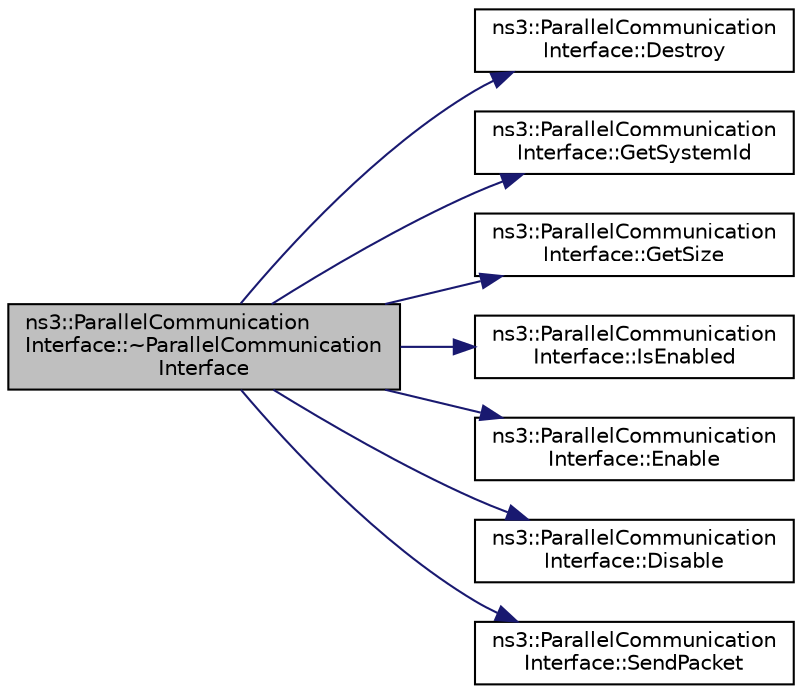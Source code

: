 digraph "ns3::ParallelCommunicationInterface::~ParallelCommunicationInterface"
{
  edge [fontname="Helvetica",fontsize="10",labelfontname="Helvetica",labelfontsize="10"];
  node [fontname="Helvetica",fontsize="10",shape=record];
  rankdir="LR";
  Node1 [label="ns3::ParallelCommunication\lInterface::~ParallelCommunication\lInterface",height=0.2,width=0.4,color="black", fillcolor="grey75", style="filled", fontcolor="black"];
  Node1 -> Node2 [color="midnightblue",fontsize="10",style="solid"];
  Node2 [label="ns3::ParallelCommunication\lInterface::Destroy",height=0.2,width=0.4,color="black", fillcolor="white", style="filled",URL="$d5/d06/classns3_1_1ParallelCommunicationInterface.html#ab647bad738a7ae91d8a993880c7ece10"];
  Node1 -> Node3 [color="midnightblue",fontsize="10",style="solid"];
  Node3 [label="ns3::ParallelCommunication\lInterface::GetSystemId",height=0.2,width=0.4,color="black", fillcolor="white", style="filled",URL="$d5/d06/classns3_1_1ParallelCommunicationInterface.html#a9070c6c68ffa2223d422f132ec8e27b9"];
  Node1 -> Node4 [color="midnightblue",fontsize="10",style="solid"];
  Node4 [label="ns3::ParallelCommunication\lInterface::GetSize",height=0.2,width=0.4,color="black", fillcolor="white", style="filled",URL="$d5/d06/classns3_1_1ParallelCommunicationInterface.html#ab9700002497437a15959e9009eedfcdb"];
  Node1 -> Node5 [color="midnightblue",fontsize="10",style="solid"];
  Node5 [label="ns3::ParallelCommunication\lInterface::IsEnabled",height=0.2,width=0.4,color="black", fillcolor="white", style="filled",URL="$d5/d06/classns3_1_1ParallelCommunicationInterface.html#a5f7c1f671a8364f12e238c368ed4ad72"];
  Node1 -> Node6 [color="midnightblue",fontsize="10",style="solid"];
  Node6 [label="ns3::ParallelCommunication\lInterface::Enable",height=0.2,width=0.4,color="black", fillcolor="white", style="filled",URL="$d5/d06/classns3_1_1ParallelCommunicationInterface.html#a0f73feee4076f27f3d80166656bdfdae"];
  Node1 -> Node7 [color="midnightblue",fontsize="10",style="solid"];
  Node7 [label="ns3::ParallelCommunication\lInterface::Disable",height=0.2,width=0.4,color="black", fillcolor="white", style="filled",URL="$d5/d06/classns3_1_1ParallelCommunicationInterface.html#adeb1416b3a2e0185b376bbbf0d341fe4"];
  Node1 -> Node8 [color="midnightblue",fontsize="10",style="solid"];
  Node8 [label="ns3::ParallelCommunication\lInterface::SendPacket",height=0.2,width=0.4,color="black", fillcolor="white", style="filled",URL="$d5/d06/classns3_1_1ParallelCommunicationInterface.html#a0a95966814596b4e668825fb00756639"];
}

